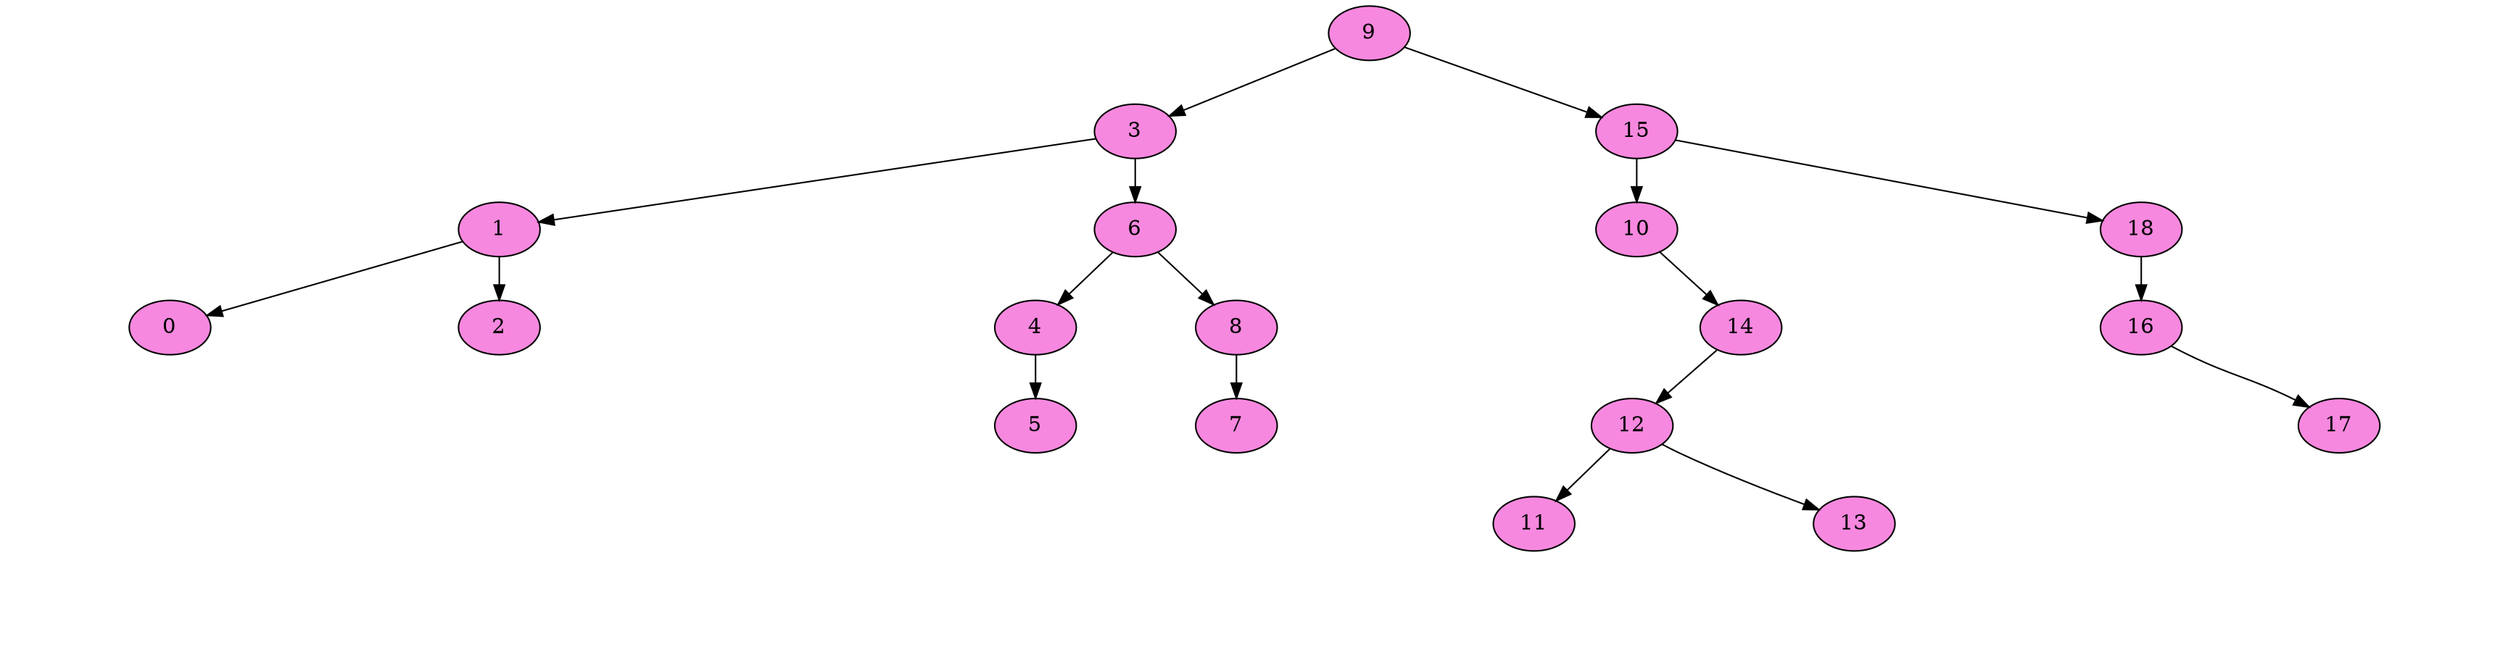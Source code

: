digraph G {
nodesep=0; 
ranksep=0.4;
node[style = filled fillcolor="#F788DF"];
	NodoABB9[ label="9"  ];
	NodoABB3[ label="3"];
NodoABB9->NodoABB3
	NodoABB3[ label="3"  ];
	NodoABB1[ label="1"];
NodoABB3->NodoABB1
	NodoABB1[ label="1"  ];
	NodoABB0[ label="0"];
NodoABB1->NodoABB0
Invisible1947287903[style=invis];
NodoABB0-> Invisible1947287903[arrowsize=0 style= invisible] 
Invisible1947287903[style=invis];
NodoABB0-> Invisible1947287903[arrowsize=0 style= invisible] 
	NodoABB1[ label="1"];
	NodoABB2[ label="2" ];
NodoABB1->NodoABB2
Invisible2122310284[style=invis];
NodoABB2-> Invisible2122310284[arrowsize=0 style= invisible] 
Invisible2122310284[style=invis];
NodoABB2-> Invisible2122310284[arrowsize=0 style= invisible] 
	NodoABB3[ label="3"];
	NodoABB6[ label="6" ];
NodoABB3->NodoABB6
	NodoABB6[ label="6"  ];
	NodoABB4[ label="4"];
NodoABB6->NodoABB4
Invisible1980783580[style=invis];
NodoABB4-> Invisible1980783580[arrowsize=0 style= invisible] 
	NodoABB4[ label="4"];
	NodoABB5[ label="5" ];
NodoABB4->NodoABB5
Invisible2039028101[style=invis];
NodoABB5-> Invisible2039028101[arrowsize=0 style= invisible] 
Invisible2039028101[style=invis];
NodoABB5-> Invisible2039028101[arrowsize=0 style= invisible] 
	NodoABB6[ label="6"];
	NodoABB8[ label="8" ];
NodoABB6->NodoABB8
	NodoABB8[ label="8"  ];
	NodoABB7[ label="7"];
NodoABB8->NodoABB7
Invisible124560466[style=invis];
NodoABB7-> Invisible124560466[arrowsize=0 style= invisible] 
Invisible124560466[style=invis];
NodoABB7-> Invisible124560466[arrowsize=0 style= invisible] 
Invisible109465009[style=invis];
NodoABB8-> Invisible109465009[arrowsize=0 style= invisible] 
	NodoABB9[ label="9"];
	NodoABB15[ label="15" ];
NodoABB9->NodoABB15
	NodoABB15[ label="15"  ];
	NodoABB10[ label="10"];
NodoABB15->NodoABB10
Invisible1924933638[style=invis];
NodoABB10-> Invisible1924933638[arrowsize=0 style= invisible] 
	NodoABB10[ label="10"];
	NodoABB14[ label="14" ];
NodoABB10->NodoABB14
	NodoABB14[ label="14"  ];
	NodoABB12[ label="12"];
NodoABB14->NodoABB12
	NodoABB12[ label="12"  ];
	NodoABB11[ label="11"];
NodoABB12->NodoABB11
Invisible1128813285[style=invis];
NodoABB11-> Invisible1128813285[arrowsize=0 style= invisible] 
Invisible1128813285[style=invis];
NodoABB11-> Invisible1128813285[arrowsize=0 style= invisible] 
	NodoABB12[ label="12"];
	NodoABB13[ label="13" ];
NodoABB12->NodoABB13
Invisible560214250[style=invis];
NodoABB13-> Invisible560214250[arrowsize=0 style= invisible] 
Invisible560214250[style=invis];
NodoABB13-> Invisible560214250[arrowsize=0 style= invisible] 
Invisible356190898[style=invis];
NodoABB14-> Invisible356190898[arrowsize=0 style= invisible] 
	NodoABB15[ label="15"];
	NodoABB18[ label="18" ];
NodoABB15->NodoABB18
	NodoABB18[ label="18"  ];
	NodoABB16[ label="16"];
NodoABB18->NodoABB16
Invisible106228747[style=invis];
NodoABB16-> Invisible106228747[arrowsize=0 style= invisible] 
	NodoABB16[ label="16"];
	NodoABB17[ label="17" ];
NodoABB16->NodoABB17
Invisible118118750[style=invis];
NodoABB17-> Invisible118118750[arrowsize=0 style= invisible] 
Invisible118118750[style=invis];
NodoABB17-> Invisible118118750[arrowsize=0 style= invisible] 
Invisible124377653[style=invis];
NodoABB18-> Invisible124377653[arrowsize=0 style= invisible] 
}